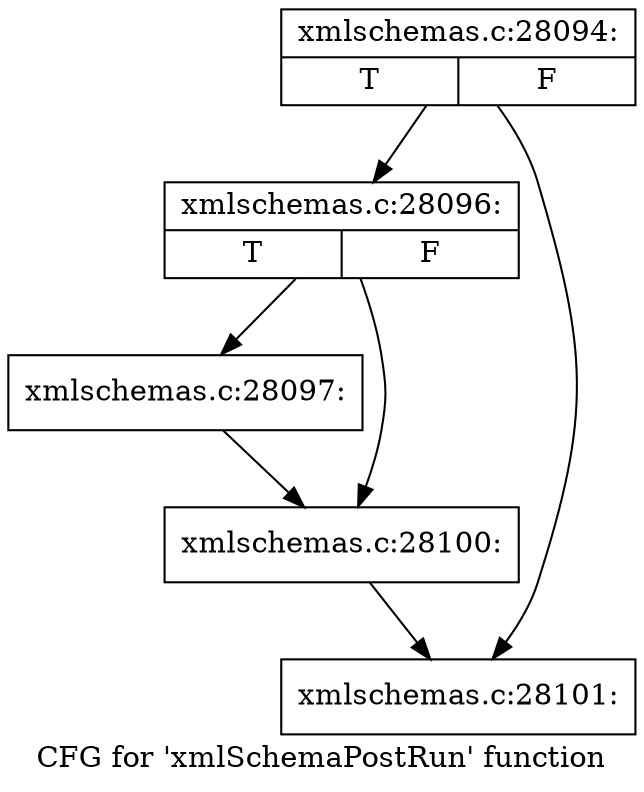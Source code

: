 digraph "CFG for 'xmlSchemaPostRun' function" {
	label="CFG for 'xmlSchemaPostRun' function";

	Node0x56f8830 [shape=record,label="{xmlschemas.c:28094:|{<s0>T|<s1>F}}"];
	Node0x56f8830 -> Node0x56f9170;
	Node0x56f8830 -> Node0x56f5810;
	Node0x56f9170 [shape=record,label="{xmlschemas.c:28096:|{<s0>T|<s1>F}}"];
	Node0x56f9170 -> Node0x56f5c40;
	Node0x56f9170 -> Node0x56f5c90;
	Node0x56f5c40 [shape=record,label="{xmlschemas.c:28097:}"];
	Node0x56f5c40 -> Node0x56f5c90;
	Node0x56f5c90 [shape=record,label="{xmlschemas.c:28100:}"];
	Node0x56f5c90 -> Node0x56f5810;
	Node0x56f5810 [shape=record,label="{xmlschemas.c:28101:}"];
}
